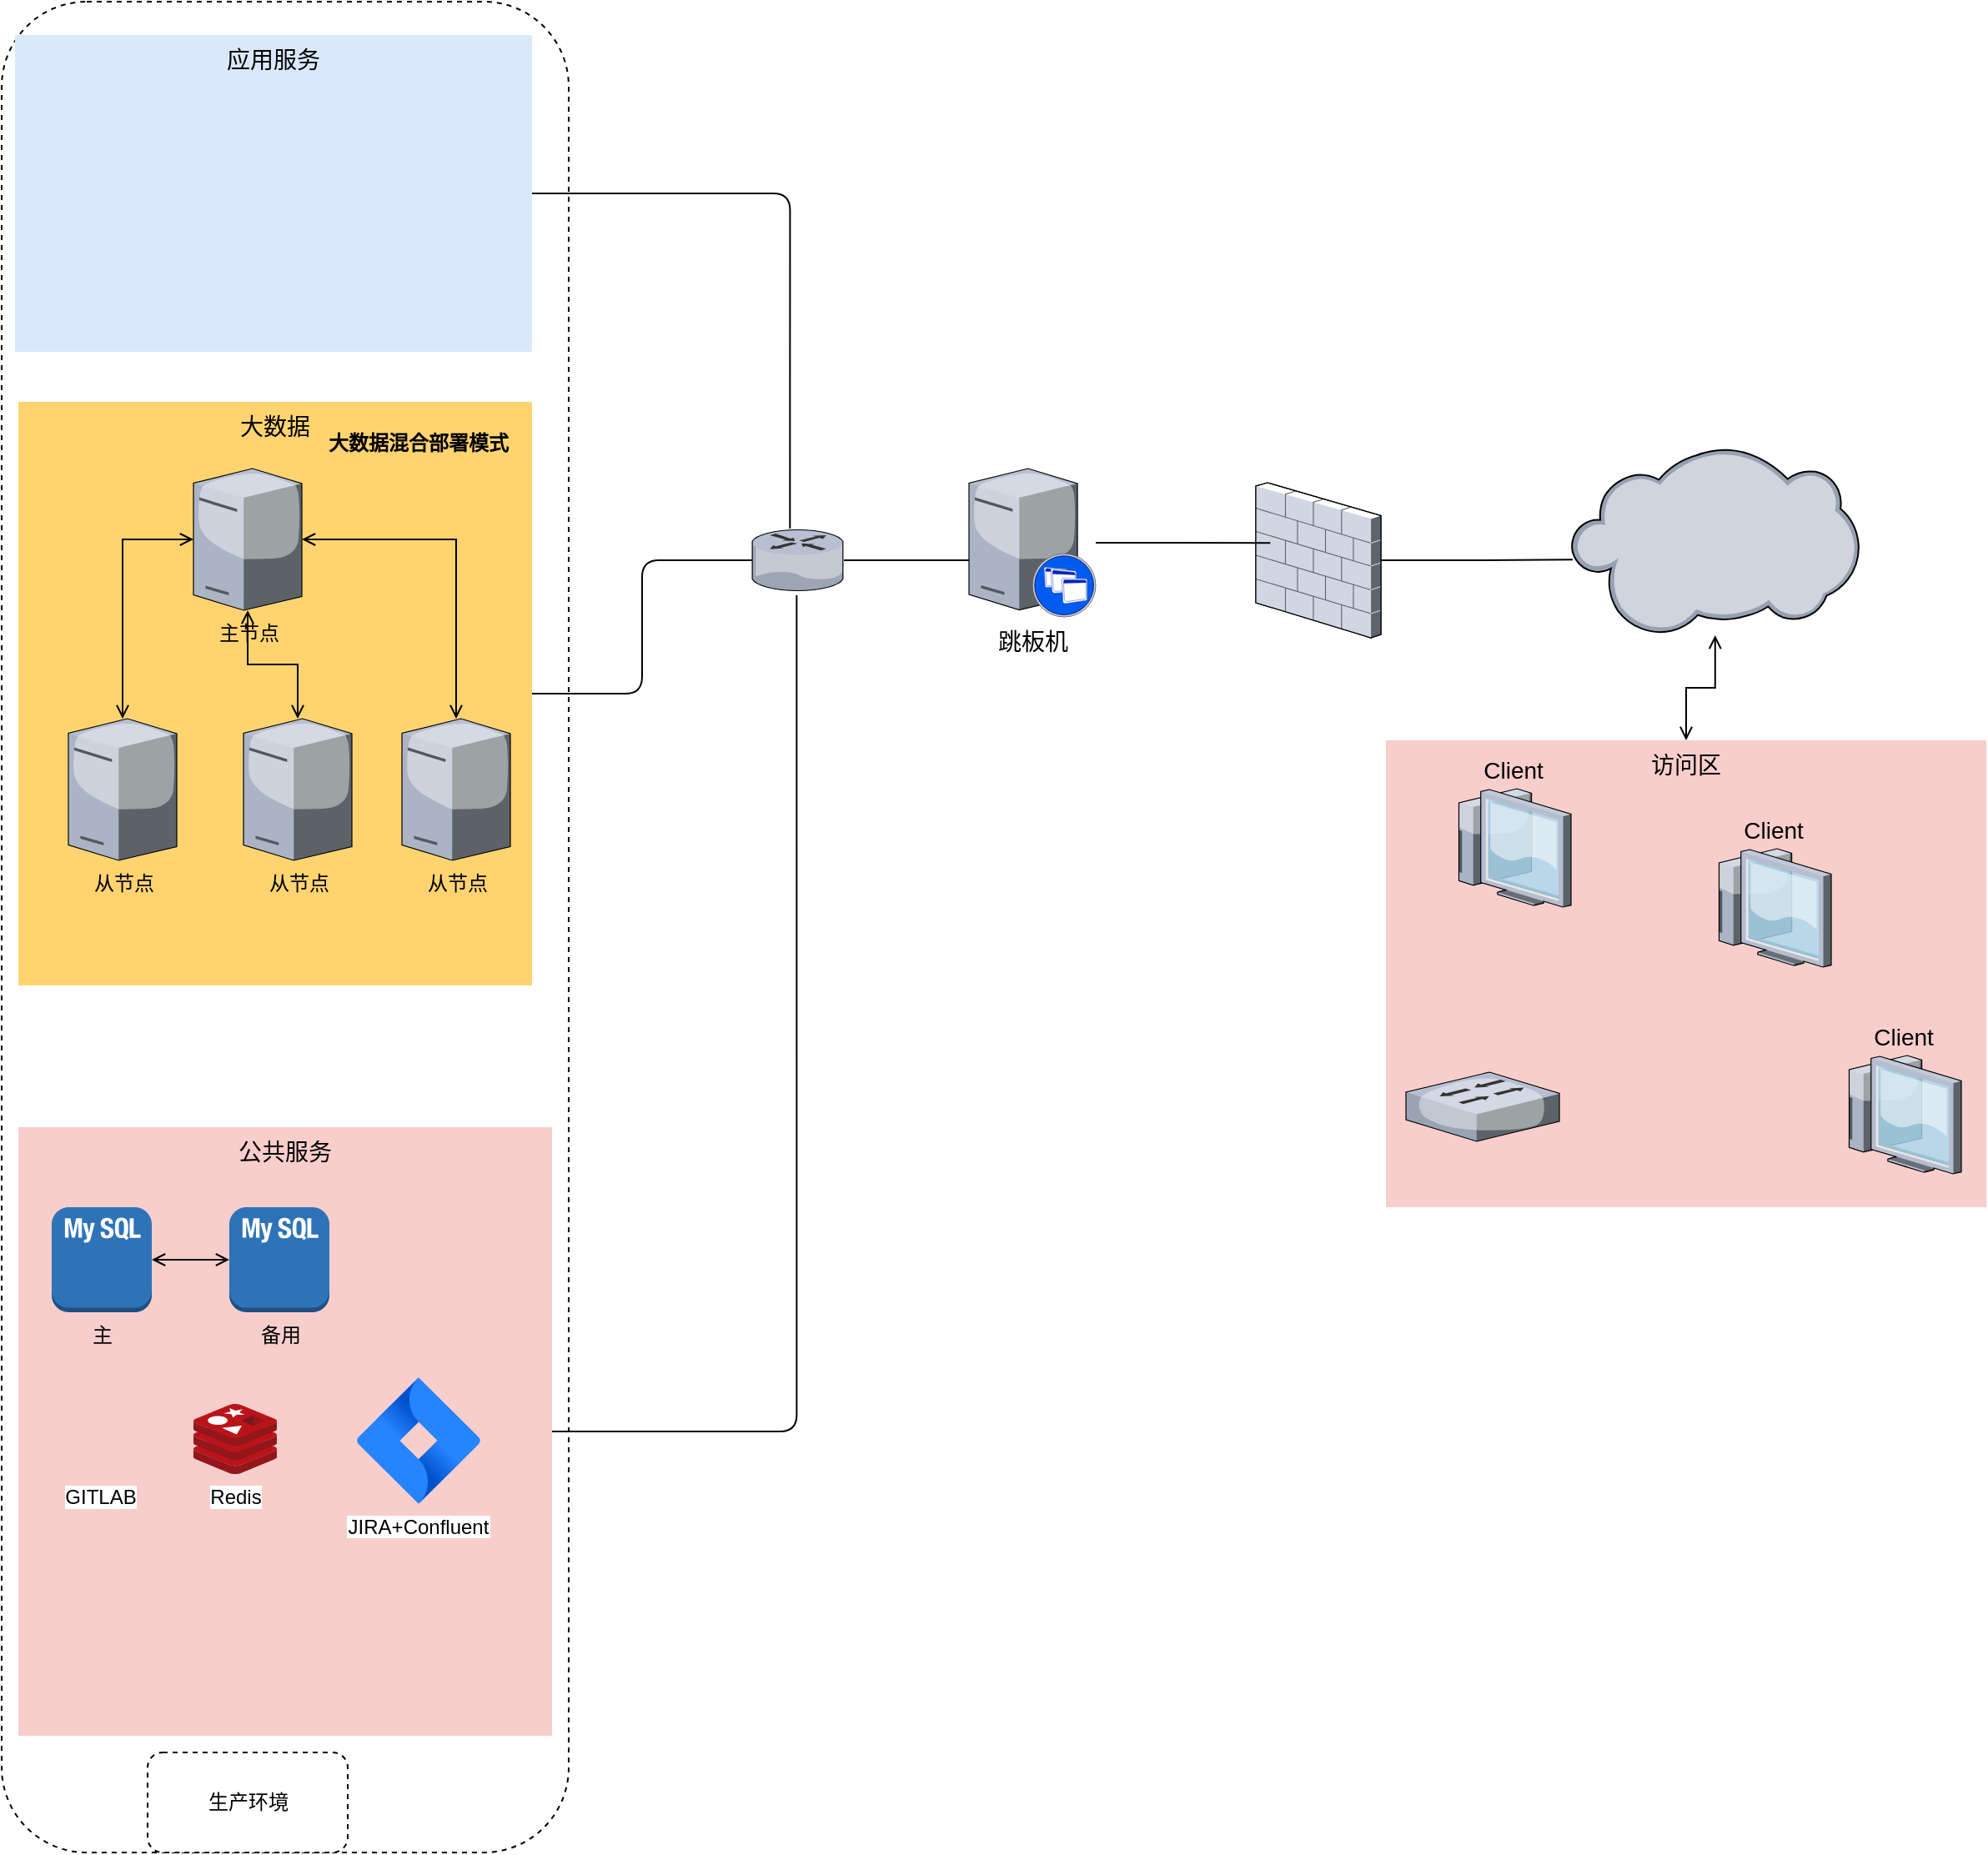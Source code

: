 <mxfile version="16.1.0" type="github">
  <diagram id="gtZK0cinzoElHUfmZBh1" name="第 1 页">
    <mxGraphModel dx="1178" dy="803" grid="1" gridSize="10" guides="1" tooltips="1" connect="1" arrows="1" fold="1" page="1" pageScale="1" pageWidth="827" pageHeight="1169" math="0" shadow="0">
      <root>
        <mxCell id="0" />
        <mxCell id="1" parent="0" />
        <mxCell id="4qo8_klLWft-SFF9LaxV-35" value="" style="rounded=1;whiteSpace=wrap;html=1;dashed=1;" vertex="1" parent="1">
          <mxGeometry x="58" y="25" width="340" height="1110" as="geometry" />
        </mxCell>
        <mxCell id="gi-XzJoW4WWDrTTNc0J0-1" value="大数据" style="whiteSpace=wrap;html=1;fillColor=#FFD470;gradientColor=none;fontSize=14;strokeColor=none;verticalAlign=top;" parent="1" vertex="1">
          <mxGeometry x="68" y="265" width="308" height="350" as="geometry" />
        </mxCell>
        <mxCell id="gi-XzJoW4WWDrTTNc0J0-2" value="应用服务" style="whiteSpace=wrap;html=1;fillColor=#dae8fc;fontSize=14;strokeColor=none;verticalAlign=top;" parent="1" vertex="1">
          <mxGeometry x="66" y="45" width="310" height="190" as="geometry" />
        </mxCell>
        <mxCell id="gi-XzJoW4WWDrTTNc0J0-4" style="edgeStyle=orthogonalEdgeStyle;rounded=1;orthogonalLoop=1;jettySize=auto;html=1;endArrow=none;endFill=0;shadow=0;entryX=1;entryY=0.5;entryDx=0;entryDy=0;" parent="1" source="gi-XzJoW4WWDrTTNc0J0-3" target="gi-XzJoW4WWDrTTNc0J0-1" edge="1">
          <mxGeometry relative="1" as="geometry">
            <mxPoint x="268" y="245" as="targetPoint" />
          </mxGeometry>
        </mxCell>
        <mxCell id="gi-XzJoW4WWDrTTNc0J0-5" style="edgeStyle=orthogonalEdgeStyle;rounded=1;orthogonalLoop=1;jettySize=auto;html=1;entryX=1;entryY=0.5;entryDx=0;entryDy=0;shadow=0;endArrow=none;endFill=0;exitX=0.412;exitY=-0.021;exitDx=0;exitDy=0;exitPerimeter=0;" parent="1" source="gi-XzJoW4WWDrTTNc0J0-3" target="gi-XzJoW4WWDrTTNc0J0-2" edge="1">
          <mxGeometry relative="1" as="geometry" />
        </mxCell>
        <mxCell id="4qo8_klLWft-SFF9LaxV-4" style="edgeStyle=orthogonalEdgeStyle;rounded=0;orthogonalLoop=1;jettySize=auto;html=1;entryX=0.145;entryY=0.618;entryDx=0;entryDy=0;entryPerimeter=0;" edge="1" parent="1" source="gi-XzJoW4WWDrTTNc0J0-3" target="4qo8_klLWft-SFF9LaxV-1">
          <mxGeometry relative="1" as="geometry" />
        </mxCell>
        <mxCell id="gi-XzJoW4WWDrTTNc0J0-3" value="" style="verticalLabelPosition=bottom;aspect=fixed;html=1;verticalAlign=top;strokeColor=none;shape=mxgraph.citrix.router;fillColor=#66B2FF;gradientColor=#0066CC;fontSize=14;" parent="1" vertex="1">
          <mxGeometry x="508" y="341.75" width="55" height="36.5" as="geometry" />
        </mxCell>
        <mxCell id="gi-XzJoW4WWDrTTNc0J0-9" style="edgeStyle=orthogonalEdgeStyle;rounded=1;orthogonalLoop=1;jettySize=auto;html=1;entryX=0.485;entryY=1.075;entryDx=0;entryDy=0;entryPerimeter=0;shadow=0;endArrow=none;endFill=0;" parent="1" source="gi-XzJoW4WWDrTTNc0J0-6" target="gi-XzJoW4WWDrTTNc0J0-3" edge="1">
          <mxGeometry relative="1" as="geometry" />
        </mxCell>
        <mxCell id="gi-XzJoW4WWDrTTNc0J0-6" value="公共服务" style="whiteSpace=wrap;html=1;fillColor=#f8cecc;fontSize=14;strokeColor=none;verticalAlign=top;" parent="1" vertex="1">
          <mxGeometry x="68" y="700" width="320" height="365" as="geometry" />
        </mxCell>
        <mxCell id="4qo8_klLWft-SFF9LaxV-13" style="edgeStyle=orthogonalEdgeStyle;rounded=0;orthogonalLoop=1;jettySize=auto;html=1;entryX=0.018;entryY=0.491;entryDx=0;entryDy=0;entryPerimeter=0;endArrow=none;endFill=0;" edge="1" parent="1" source="gi-XzJoW4WWDrTTNc0J0-8">
          <mxGeometry relative="1" as="geometry">
            <mxPoint x="999.99" y="359.672" as="targetPoint" />
          </mxGeometry>
        </mxCell>
        <mxCell id="gi-XzJoW4WWDrTTNc0J0-8" value="" style="verticalLabelPosition=bottom;aspect=fixed;html=1;verticalAlign=top;strokeColor=none;shape=mxgraph.citrix.firewall;fillColor=#66B2FF;gradientColor=#0066CC;fontSize=14;" parent="1" vertex="1">
          <mxGeometry x="810" y="313.5" width="75" height="93" as="geometry" />
        </mxCell>
        <mxCell id="4qo8_klLWft-SFF9LaxV-6" style="edgeStyle=orthogonalEdgeStyle;rounded=0;orthogonalLoop=1;jettySize=auto;html=1;entryX=0.116;entryY=0.389;entryDx=0;entryDy=0;entryPerimeter=0;endArrow=none;endFill=0;" edge="1" parent="1" source="4qo8_klLWft-SFF9LaxV-1" target="gi-XzJoW4WWDrTTNc0J0-8">
          <mxGeometry relative="1" as="geometry" />
        </mxCell>
        <mxCell id="4qo8_klLWft-SFF9LaxV-1" value="跳板机" style="verticalLabelPosition=bottom;aspect=fixed;html=1;verticalAlign=top;strokeColor=none;shape=mxgraph.citrix.xenapp_server;fillColor=#66B2FF;gradientColor=#0066CC;fontSize=14;" vertex="1" parent="1">
          <mxGeometry x="638.0" y="305" width="76" height="89" as="geometry" />
        </mxCell>
        <mxCell id="4qo8_klLWft-SFF9LaxV-7" value="访问区" style="whiteSpace=wrap;html=1;fillColor=#f8cecc;fontSize=14;strokeColor=none;verticalAlign=top;" vertex="1" parent="1">
          <mxGeometry x="888" y="468" width="360" height="280" as="geometry" />
        </mxCell>
        <mxCell id="4qo8_klLWft-SFF9LaxV-9" value="" style="verticalLabelPosition=bottom;aspect=fixed;html=1;verticalAlign=top;strokeColor=none;shape=mxgraph.citrix.switch;fillColor=#66B2FF;gradientColor=#0066CC;fontSize=14;" vertex="1" parent="1">
          <mxGeometry x="900" y="667" width="92" height="41.5" as="geometry" />
        </mxCell>
        <mxCell id="4qo8_klLWft-SFF9LaxV-10" value="Client" style="verticalLabelPosition=top;aspect=fixed;html=1;verticalAlign=bottom;strokeColor=none;shape=mxgraph.citrix.thin_client;fillColor=#66B2FF;gradientColor=#0066CC;fontSize=14;labelPosition=center;align=center;" vertex="1" parent="1">
          <mxGeometry x="1162" y="657" width="71" height="71" as="geometry" />
        </mxCell>
        <mxCell id="4qo8_klLWft-SFF9LaxV-11" value="Client" style="verticalLabelPosition=top;aspect=fixed;html=1;verticalAlign=bottom;strokeColor=none;shape=mxgraph.citrix.thin_client;fillColor=#66B2FF;gradientColor=#0066CC;fontSize=14;labelPosition=center;align=center;" vertex="1" parent="1">
          <mxGeometry x="1084" y="533" width="71" height="71" as="geometry" />
        </mxCell>
        <mxCell id="4qo8_klLWft-SFF9LaxV-12" value="Client" style="verticalLabelPosition=top;aspect=fixed;html=1;verticalAlign=bottom;strokeColor=none;shape=mxgraph.citrix.thin_client;fillColor=#66B2FF;gradientColor=#0066CC;fontSize=14;labelPosition=center;align=center;" vertex="1" parent="1">
          <mxGeometry x="928" y="497" width="71" height="71" as="geometry" />
        </mxCell>
        <mxCell id="4qo8_klLWft-SFF9LaxV-22" value="" style="edgeStyle=orthogonalEdgeStyle;rounded=0;orthogonalLoop=1;jettySize=auto;html=1;startArrow=open;startFill=0;endArrow=open;endFill=0;" edge="1" parent="1" source="4qo8_klLWft-SFF9LaxV-21" target="4qo8_klLWft-SFF9LaxV-7">
          <mxGeometry relative="1" as="geometry" />
        </mxCell>
        <mxCell id="4qo8_klLWft-SFF9LaxV-21" value="" style="verticalLabelPosition=bottom;sketch=0;aspect=fixed;html=1;verticalAlign=top;strokeColor=none;align=center;outlineConnect=0;shape=mxgraph.citrix.cloud;" vertex="1" parent="1">
          <mxGeometry x="999" y="292.25" width="172.76" height="112.75" as="geometry" />
        </mxCell>
        <mxCell id="4qo8_klLWft-SFF9LaxV-30" style="edgeStyle=orthogonalEdgeStyle;rounded=0;orthogonalLoop=1;jettySize=auto;html=1;startArrow=open;startFill=0;endArrow=open;endFill=0;" edge="1" parent="1" source="4qo8_klLWft-SFF9LaxV-25" target="4qo8_klLWft-SFF9LaxV-27">
          <mxGeometry relative="1" as="geometry" />
        </mxCell>
        <mxCell id="4qo8_klLWft-SFF9LaxV-31" value="" style="edgeStyle=orthogonalEdgeStyle;rounded=0;orthogonalLoop=1;jettySize=auto;html=1;startArrow=open;startFill=0;endArrow=open;endFill=0;" edge="1" parent="1" source="4qo8_klLWft-SFF9LaxV-25" target="4qo8_klLWft-SFF9LaxV-28">
          <mxGeometry relative="1" as="geometry" />
        </mxCell>
        <mxCell id="4qo8_klLWft-SFF9LaxV-32" style="edgeStyle=orthogonalEdgeStyle;rounded=0;orthogonalLoop=1;jettySize=auto;html=1;startArrow=open;startFill=0;endArrow=open;endFill=0;" edge="1" parent="1" source="4qo8_klLWft-SFF9LaxV-25" target="4qo8_klLWft-SFF9LaxV-29">
          <mxGeometry relative="1" as="geometry" />
        </mxCell>
        <mxCell id="4qo8_klLWft-SFF9LaxV-25" value="主节点" style="verticalLabelPosition=bottom;sketch=0;aspect=fixed;html=1;verticalAlign=top;strokeColor=none;align=center;outlineConnect=0;shape=mxgraph.citrix.tower_server;" vertex="1" parent="1">
          <mxGeometry x="173" y="305" width="65" height="85" as="geometry" />
        </mxCell>
        <mxCell id="4qo8_klLWft-SFF9LaxV-27" value="从节点" style="verticalLabelPosition=bottom;sketch=0;aspect=fixed;html=1;verticalAlign=top;strokeColor=none;align=center;outlineConnect=0;shape=mxgraph.citrix.tower_server;" vertex="1" parent="1">
          <mxGeometry x="98" y="455" width="65" height="85" as="geometry" />
        </mxCell>
        <mxCell id="4qo8_klLWft-SFF9LaxV-28" value="从节点" style="verticalLabelPosition=bottom;sketch=0;aspect=fixed;html=1;verticalAlign=top;strokeColor=none;align=center;outlineConnect=0;shape=mxgraph.citrix.tower_server;" vertex="1" parent="1">
          <mxGeometry x="203" y="455" width="65" height="85" as="geometry" />
        </mxCell>
        <mxCell id="4qo8_klLWft-SFF9LaxV-29" value="从节点" style="verticalLabelPosition=bottom;sketch=0;aspect=fixed;html=1;verticalAlign=top;strokeColor=none;align=center;outlineConnect=0;shape=mxgraph.citrix.tower_server;" vertex="1" parent="1">
          <mxGeometry x="298" y="455" width="65" height="85" as="geometry" />
        </mxCell>
        <mxCell id="4qo8_klLWft-SFF9LaxV-33" value="&lt;b&gt;大数据混合部署模式&lt;/b&gt;" style="text;html=1;strokeColor=none;fillColor=none;align=center;verticalAlign=middle;whiteSpace=wrap;rounded=0;" vertex="1" parent="1">
          <mxGeometry x="248" y="275" width="120" height="30" as="geometry" />
        </mxCell>
        <mxCell id="4qo8_klLWft-SFF9LaxV-36" value="生产环境" style="rounded=1;whiteSpace=wrap;html=1;dashed=1;" vertex="1" parent="1">
          <mxGeometry x="145.5" y="1075" width="120" height="60" as="geometry" />
        </mxCell>
        <mxCell id="4qo8_klLWft-SFF9LaxV-38" value="Redis" style="sketch=0;aspect=fixed;html=1;points=[];align=center;image;fontSize=12;image=img/lib/mscae/Cache_Redis_Product.svg;dashed=1;" vertex="1" parent="1">
          <mxGeometry x="173" y="866" width="50" height="42" as="geometry" />
        </mxCell>
        <mxCell id="4qo8_klLWft-SFF9LaxV-39" value="GITLAB" style="shape=image;html=1;verticalAlign=top;verticalLabelPosition=bottom;labelBackgroundColor=#ffffff;imageAspect=0;aspect=fixed;image=https://cdn4.iconfinder.com/data/icons/socialcones/508/Gitlab-128.png;dashed=1;" vertex="1" parent="1">
          <mxGeometry x="87.5" y="850" width="58" height="58" as="geometry" />
        </mxCell>
        <mxCell id="4qo8_klLWft-SFF9LaxV-40" value="JIRA+Confluent" style="image;image=img/lib/atlassian/Jira_Software_Logo.svg;dashed=1;" vertex="1" parent="1">
          <mxGeometry x="271" y="850" width="74" height="76" as="geometry" />
        </mxCell>
        <mxCell id="4qo8_klLWft-SFF9LaxV-45" style="edgeStyle=orthogonalEdgeStyle;rounded=0;orthogonalLoop=1;jettySize=auto;html=1;startArrow=open;startFill=0;endArrow=open;endFill=0;" edge="1" parent="1" source="4qo8_klLWft-SFF9LaxV-43" target="4qo8_klLWft-SFF9LaxV-44">
          <mxGeometry relative="1" as="geometry" />
        </mxCell>
        <mxCell id="4qo8_klLWft-SFF9LaxV-43" value="主" style="outlineConnect=0;dashed=0;verticalLabelPosition=bottom;verticalAlign=top;align=center;html=1;shape=mxgraph.aws3.mysql_db_instance_2;fillColor=#2E73B8;gradientColor=none;" vertex="1" parent="1">
          <mxGeometry x="88" y="748" width="60" height="63" as="geometry" />
        </mxCell>
        <mxCell id="4qo8_klLWft-SFF9LaxV-44" value="备用" style="outlineConnect=0;dashed=0;verticalLabelPosition=bottom;verticalAlign=top;align=center;html=1;shape=mxgraph.aws3.mysql_db_instance_2;fillColor=#2E73B8;gradientColor=none;" vertex="1" parent="1">
          <mxGeometry x="194.5" y="748" width="60" height="63" as="geometry" />
        </mxCell>
      </root>
    </mxGraphModel>
  </diagram>
</mxfile>
